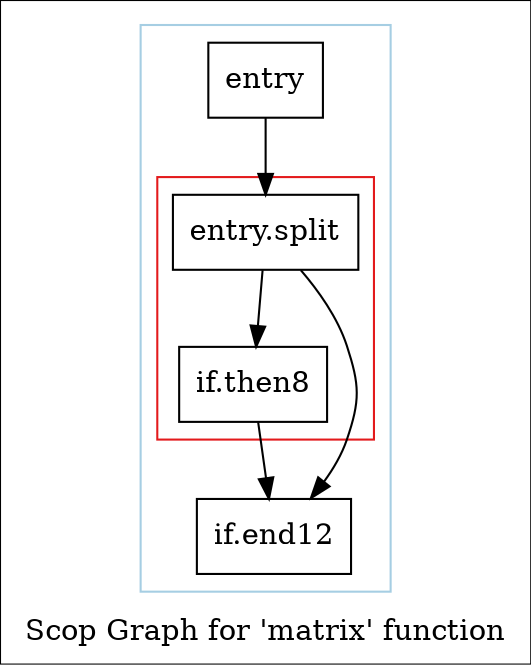 digraph "Scop Graph for 'matrix' function" {
	label="Scop Graph for 'matrix' function";

	Node0x9a616a0 [shape=record,label="{entry}"];
	Node0x9a616a0 -> Node0x99dfc30;
	Node0x99dfc30 [shape=record,label="{entry.split}"];
	Node0x99dfc30 -> Node0x99e3f10;
	Node0x99dfc30 -> Node0x9a07f10;
	Node0x99e3f10 [shape=record,label="{if.then8}"];
	Node0x99e3f10 -> Node0x9a07f10;
	Node0x9a07f10 [shape=record,label="{if.end12}"];
	colorscheme = "paired12"
        subgraph cluster_0x997b710 {
          label = "";
          style = solid;
          color = 1
          subgraph cluster_0x9a03e60 {
            label = "";
            style = solid;
            color = 6
            Node0x99dfc30;
            Node0x99e3f10;
          }
          Node0x9a616a0;
          Node0x9a07f10;
        }
}
